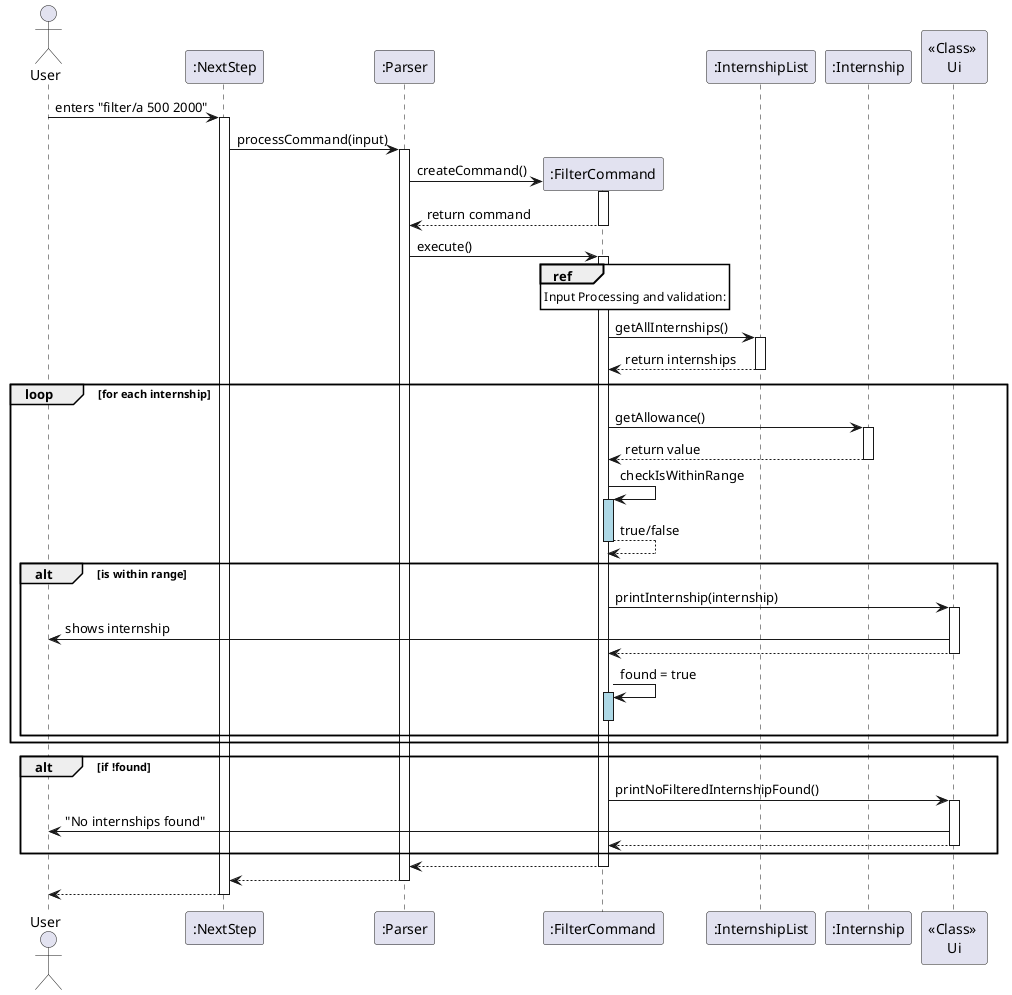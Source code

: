 @startuml
actor User
participant ":NextStep" as NextStep
participant ":Parser" as Parser
participant ":FilterCommand" as FilterCommand
participant ":InternshipList" as InternshipList
participant ":Internship" as Internship
participant "<<Class>> \nUi" as Ui
skinparam sequenceReferenceBackgroundColor white

User -> NextStep : enters "filter/a 500 2000"
activate NextStep

NextStep -> Parser : processCommand(input)
activate Parser

create FilterCommand
Parser -> FilterCommand : createCommand()
activate FilterCommand
FilterCommand --> Parser : return command
deactivate FilterCommand

Parser -> FilterCommand : execute()
activate FilterCommand

ref over FilterCommand
  Input Processing and validation:
end ref

FilterCommand -> InternshipList : getAllInternships()
activate InternshipList
InternshipList --> FilterCommand : return internships
deactivate InternshipList

loop for each internship
  FilterCommand -> Internship : getAllowance()
  activate Internship
  Internship --> FilterCommand : return value
  deactivate Internship

  FilterCommand -> FilterCommand : checkIsWithinRange
  activate FilterCommand #lightblue
  FilterCommand --> FilterCommand : true/false
  deactivate FilterCommand

  alt is within range
    FilterCommand -> Ui : printInternship(internship)
    activate Ui
    Ui -> User : shows internship
    Ui --> FilterCommand
    deactivate Ui

    FilterCommand -> FilterCommand : found = true
    activate FilterCommand #lightblue
    deactivate FilterCommand
  end
end

alt if !found
  FilterCommand -> Ui : printNoFilteredInternshipFound()
  activate Ui
  Ui -> User : "No internships found"
  Ui --> FilterCommand
  deactivate Ui
end

FilterCommand --> Parser
deactivate FilterCommand

Parser --> NextStep
deactivate Parser

NextStep --> User
deactivate NextStep
@enduml